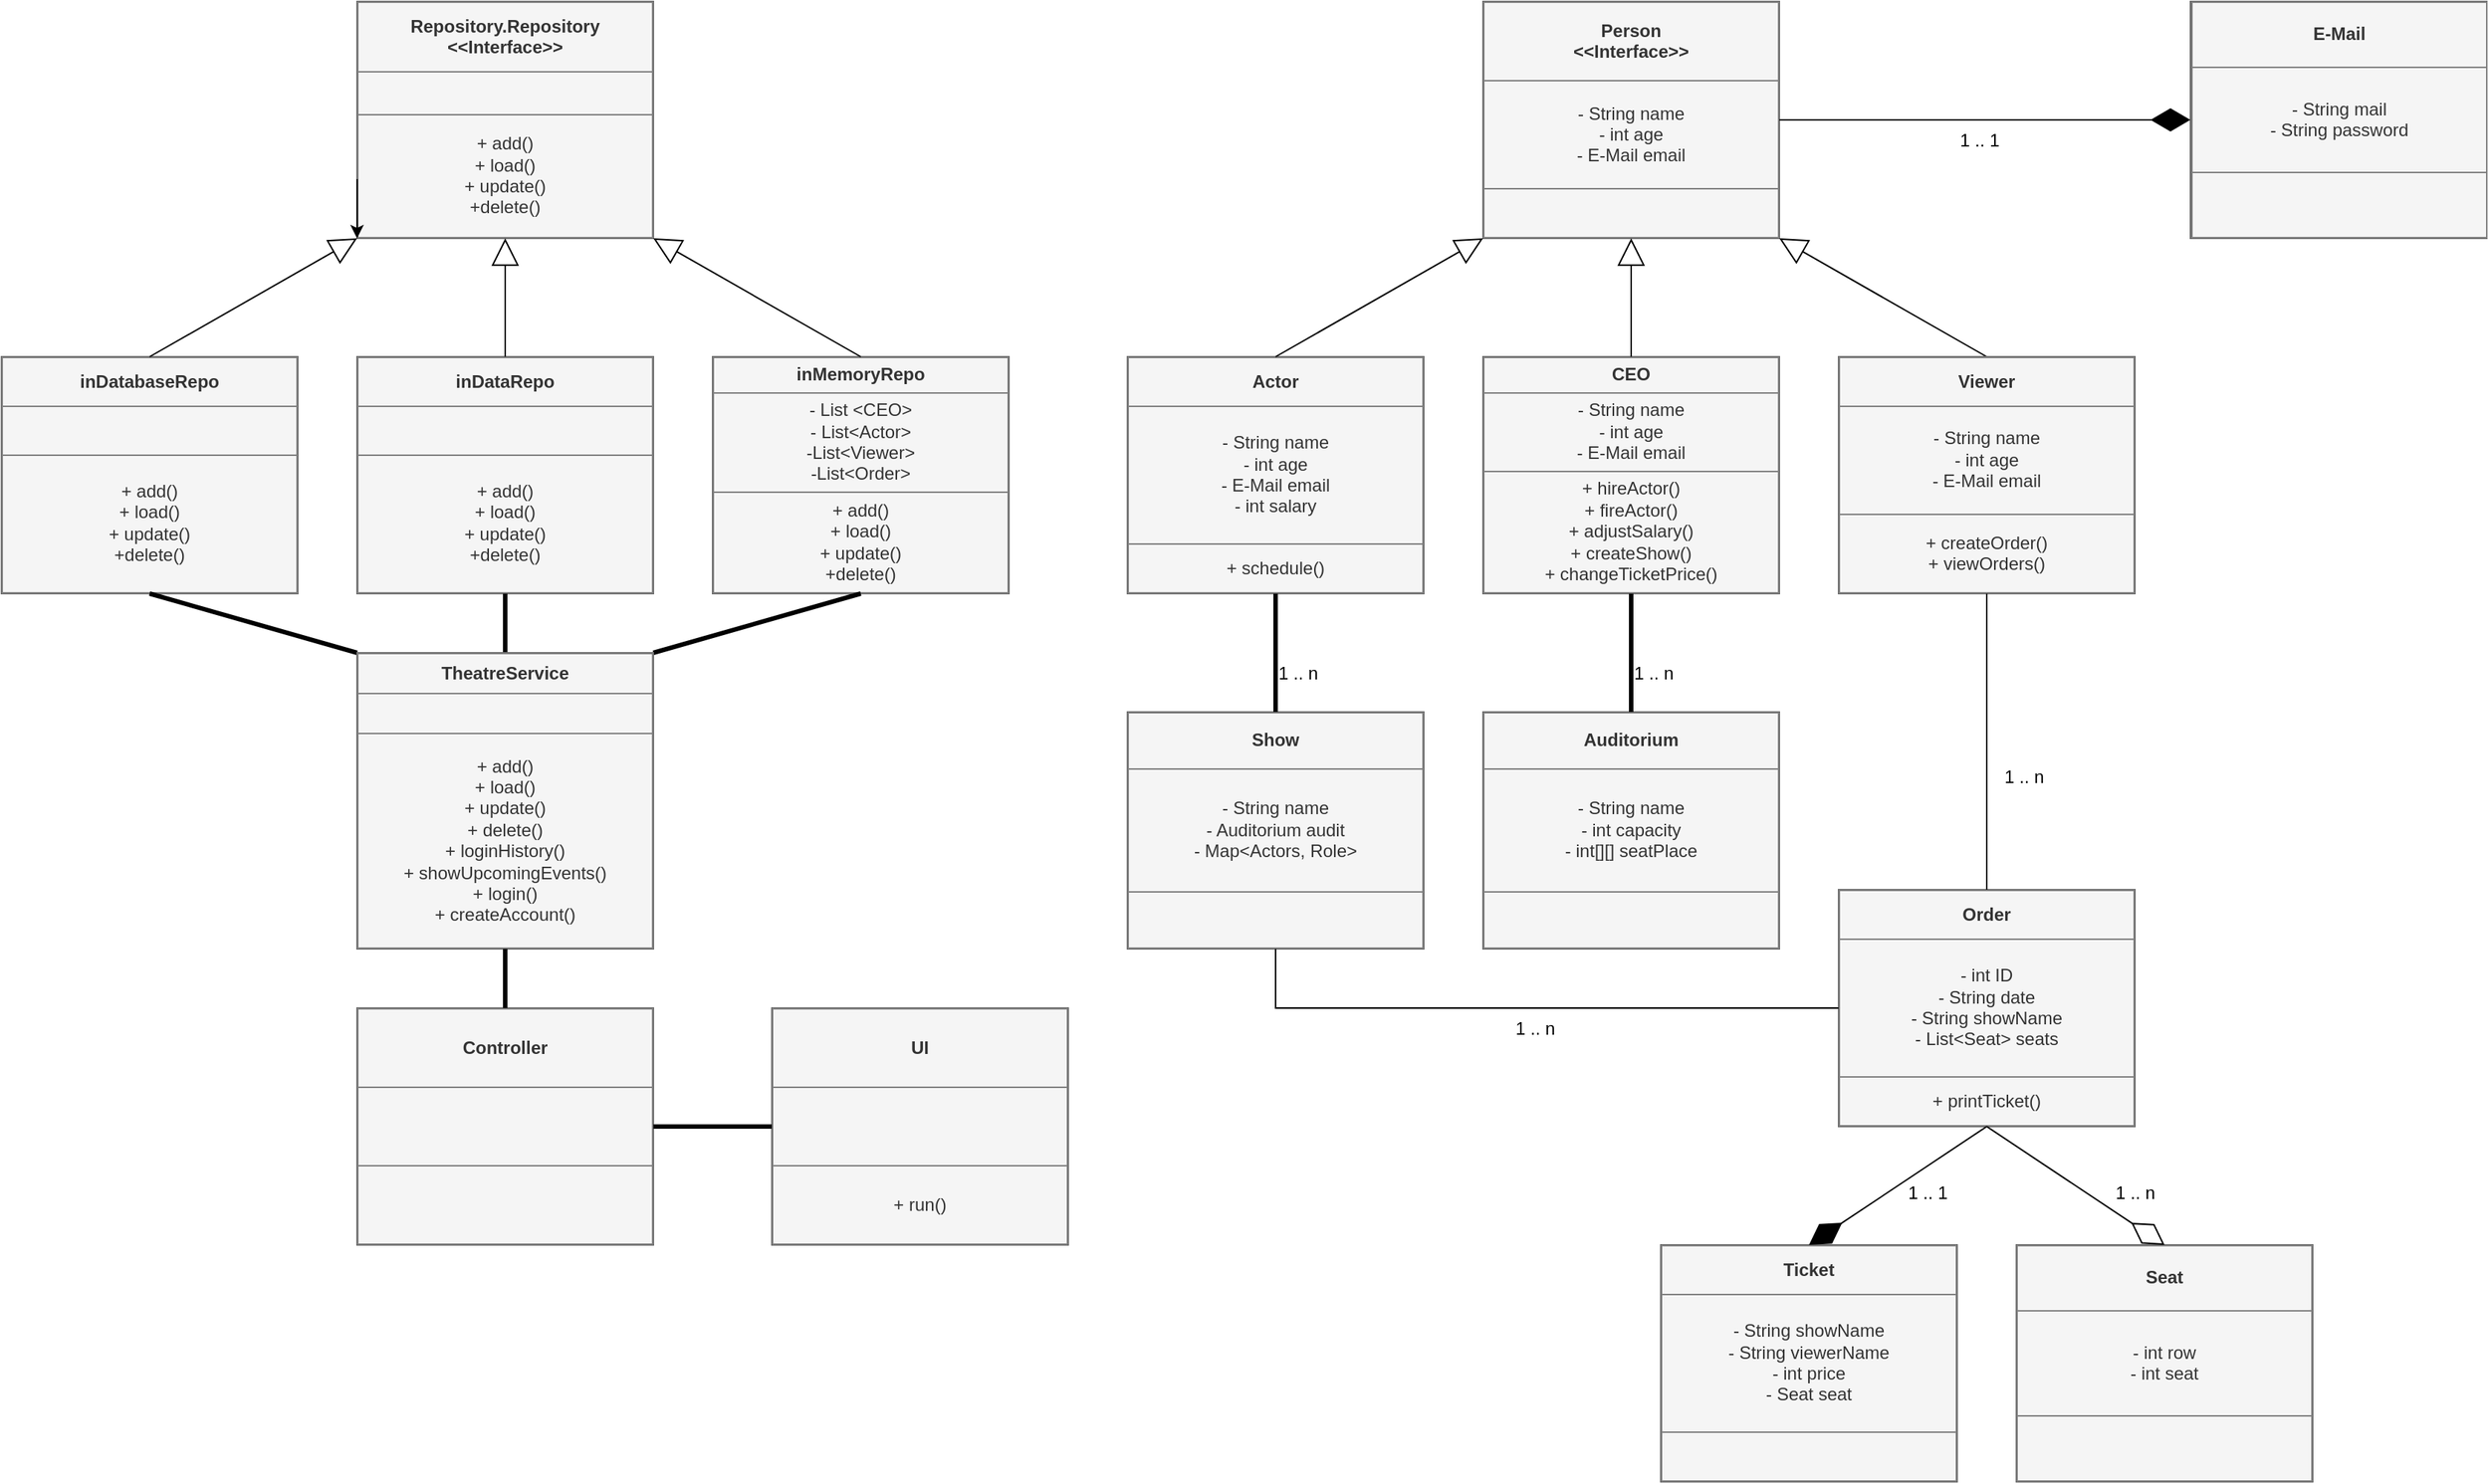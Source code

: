 <mxfile>
    <diagram id="l96RCY0GjHvTQ--PAcMf" name="Page-1">
        <mxGraphModel dx="1973" dy="938" grid="1" gridSize="10" guides="1" tooltips="1" connect="1" arrows="1" fold="1" page="1" pageScale="1" pageWidth="850" pageHeight="1100" math="0" shadow="0">
            <root>
                <mxCell id="0"/>
                <mxCell id="1" parent="0"/>
                <mxCell id="2" value="&lt;table border=&quot;1&quot; width=&quot;100%&quot; height=&quot;100%&quot; cellpadding=&quot;4&quot; style=&quot;width:100%;height:100%;border-collapse:collapse;&quot;&gt;&lt;tbody&gt;&lt;tr&gt;&lt;th align=&quot;center&quot;&gt;Repository.Repository&lt;br&gt;&amp;lt;&amp;lt;Interface&amp;gt;&amp;gt;&lt;/th&gt;&lt;/tr&gt;&lt;tr&gt;&lt;td align=&quot;center&quot;&gt;&lt;br&gt;&lt;/td&gt;&lt;/tr&gt;&lt;tr&gt;&lt;td align=&quot;center&quot;&gt;+ add()&lt;br&gt;+ load()&lt;br&gt;+ update()&lt;br&gt;+delete()&lt;/td&gt;&lt;/tr&gt;&lt;/tbody&gt;&lt;/table&gt;" style="text;html=1;whiteSpace=wrap;strokeColor=#666666;fillColor=#f5f5f5;overflow=fill;fontColor=#333333;fillStyle=auto;" parent="1" vertex="1">
                    <mxGeometry x="280" y="40" width="200" height="160" as="geometry"/>
                </mxCell>
                <mxCell id="16" value="&lt;table border=&quot;1&quot; width=&quot;100%&quot; height=&quot;100%&quot; cellpadding=&quot;4&quot; style=&quot;width:100%;height:100%;border-collapse:collapse;&quot;&gt;&lt;tbody&gt;&lt;tr&gt;&lt;th align=&quot;center&quot;&gt;inMemoryRepo&lt;/th&gt;&lt;/tr&gt;&lt;tr&gt;&lt;td align=&quot;center&quot;&gt;- List &amp;lt;CEO&amp;gt;&lt;br&gt;- List&amp;lt;Actor&amp;gt;&lt;br&gt;-List&amp;lt;Viewer&amp;gt;&lt;br&gt;-List&amp;lt;Order&amp;gt;&lt;/td&gt;&lt;/tr&gt;&lt;tr&gt;&lt;td align=&quot;center&quot;&gt;+ add()&lt;br&gt;+ load()&lt;br&gt;+ update()&lt;br&gt;+delete()&lt;br&gt;&lt;/td&gt;&lt;/tr&gt;&lt;/tbody&gt;&lt;/table&gt;" style="text;html=1;whiteSpace=wrap;strokeColor=#666666;fillColor=#f5f5f5;overflow=fill;fillStyle=auto;fontColor=#333333;" parent="1" vertex="1">
                    <mxGeometry x="520" y="280" width="200" height="160" as="geometry"/>
                </mxCell>
                <mxCell id="17" value="&lt;table border=&quot;1&quot; width=&quot;100%&quot; height=&quot;100%&quot; cellpadding=&quot;4&quot; style=&quot;width:100%;height:100%;border-collapse:collapse;&quot;&gt;&lt;tbody&gt;&lt;tr&gt;&lt;th align=&quot;center&quot;&gt;inDataRepo&lt;/th&gt;&lt;/tr&gt;&lt;tr&gt;&lt;td align=&quot;center&quot;&gt;&lt;br&gt;&lt;/td&gt;&lt;/tr&gt;&lt;tr&gt;&lt;td align=&quot;center&quot;&gt;+ add()&lt;br&gt;+ load()&lt;br&gt;+ update()&lt;br&gt;+delete()&lt;br&gt;&lt;/td&gt;&lt;/tr&gt;&lt;/tbody&gt;&lt;/table&gt;" style="text;html=1;whiteSpace=wrap;strokeColor=#666666;fillColor=#f5f5f5;overflow=fill;fillStyle=auto;fontColor=#333333;" parent="1" vertex="1">
                    <mxGeometry x="280" y="280" width="200" height="160" as="geometry"/>
                </mxCell>
                <mxCell id="18" value="&lt;table border=&quot;1&quot; width=&quot;100%&quot; height=&quot;100%&quot; cellpadding=&quot;4&quot; style=&quot;width:100%;height:100%;border-collapse:collapse;&quot;&gt;&lt;tbody&gt;&lt;tr&gt;&lt;th align=&quot;center&quot;&gt;inDatabaseRepo&lt;br&gt;&lt;/th&gt;&lt;/tr&gt;&lt;tr&gt;&lt;td align=&quot;center&quot;&gt;&lt;br&gt;&lt;/td&gt;&lt;/tr&gt;&lt;tr&gt;&lt;td align=&quot;center&quot;&gt;+ add()&lt;br&gt;+ load()&lt;br&gt;+ update()&lt;br&gt;+delete()&lt;br&gt;&lt;/td&gt;&lt;/tr&gt;&lt;/tbody&gt;&lt;/table&gt;" style="text;html=1;whiteSpace=wrap;strokeColor=#666666;fillColor=#f5f5f5;overflow=fill;fillStyle=auto;fontColor=#333333;" parent="1" vertex="1">
                    <mxGeometry x="40" y="280" width="200" height="160" as="geometry"/>
                </mxCell>
                <mxCell id="23" style="edgeStyle=none;html=1;exitX=0;exitY=0.75;exitDx=0;exitDy=0;entryX=0;entryY=1;entryDx=0;entryDy=0;" parent="1" source="2" target="2" edge="1">
                    <mxGeometry relative="1" as="geometry"/>
                </mxCell>
                <mxCell id="24" value="&lt;table border=&quot;1&quot; width=&quot;100%&quot; height=&quot;100%&quot; cellpadding=&quot;4&quot; style=&quot;width:100%;height:100%;border-collapse:collapse;&quot;&gt;&lt;tbody&gt;&lt;tr&gt;&lt;th align=&quot;center&quot;&gt;Controller&lt;/th&gt;&lt;/tr&gt;&lt;tr&gt;&lt;td align=&quot;center&quot;&gt;&lt;br&gt;&lt;/td&gt;&lt;/tr&gt;&lt;tr&gt;&lt;td align=&quot;center&quot;&gt;&lt;br&gt;&lt;/td&gt;&lt;/tr&gt;&lt;/tbody&gt;&lt;/table&gt;" style="text;html=1;whiteSpace=wrap;strokeColor=#666666;fillColor=#f5f5f5;overflow=fill;fillStyle=auto;fontColor=#333333;" parent="1" vertex="1">
                    <mxGeometry x="280" y="720" width="200" height="160" as="geometry"/>
                </mxCell>
                <mxCell id="25" value="&lt;table border=&quot;1&quot; width=&quot;100%&quot; height=&quot;100%&quot; cellpadding=&quot;4&quot; style=&quot;width:100%;height:100%;border-collapse:collapse;&quot;&gt;&lt;tbody&gt;&lt;tr&gt;&lt;th align=&quot;center&quot;&gt;Actor&lt;/th&gt;&lt;/tr&gt;&lt;tr&gt;&lt;td align=&quot;center&quot;&gt;- String name&lt;br&gt;- int age&lt;br&gt;- E-Mail email&lt;br&gt;- int salary&lt;/td&gt;&lt;/tr&gt;&lt;tr&gt;&lt;td align=&quot;center&quot;&gt;+ schedule()&lt;br&gt;&lt;/td&gt;&lt;/tr&gt;&lt;/tbody&gt;&lt;/table&gt;" style="text;html=1;whiteSpace=wrap;strokeColor=#666666;fillColor=#f5f5f5;overflow=fill;fillStyle=auto;fontColor=#333333;" parent="1" vertex="1">
                    <mxGeometry x="800" y="280" width="200" height="160" as="geometry"/>
                </mxCell>
                <mxCell id="32" value="&lt;table border=&quot;1&quot; width=&quot;100%&quot; height=&quot;100%&quot; cellpadding=&quot;4&quot; style=&quot;width:100%;height:100%;border-collapse:collapse;&quot;&gt;&lt;tbody&gt;&lt;tr&gt;&lt;th align=&quot;center&quot;&gt;Ticket&lt;br&gt;&lt;/th&gt;&lt;/tr&gt;&lt;tr&gt;&lt;td align=&quot;center&quot;&gt;- String showName&lt;br&gt;- String viewerName&lt;br&gt;- int price&lt;br&gt;- Seat seat&lt;br&gt;&lt;/td&gt;&lt;/tr&gt;&lt;tr&gt;&lt;td align=&quot;center&quot;&gt;&lt;br&gt;&lt;/td&gt;&lt;/tr&gt;&lt;/tbody&gt;&lt;/table&gt;" style="text;html=1;whiteSpace=wrap;strokeColor=#666666;fillColor=#f5f5f5;overflow=fill;fillStyle=auto;fontColor=#333333;" parent="1" vertex="1">
                    <mxGeometry x="1160" y="880" width="200" height="160" as="geometry"/>
                </mxCell>
                <mxCell id="33" value="&lt;table border=&quot;1&quot; width=&quot;100%&quot; height=&quot;100%&quot; cellpadding=&quot;4&quot; style=&quot;width:100%;height:100%;border-collapse:collapse;&quot;&gt;&lt;tbody&gt;&lt;tr&gt;&lt;th align=&quot;center&quot;&gt;Auditorium&lt;br&gt;&lt;/th&gt;&lt;/tr&gt;&lt;tr&gt;&lt;td align=&quot;center&quot;&gt;- String name&lt;br&gt;- int capacity&lt;br&gt;- int[][] seatPlace&lt;/td&gt;&lt;/tr&gt;&lt;tr&gt;&lt;td align=&quot;center&quot;&gt;&lt;br&gt;&lt;/td&gt;&lt;/tr&gt;&lt;/tbody&gt;&lt;/table&gt;" style="text;html=1;whiteSpace=wrap;strokeColor=#666666;fillColor=#f5f5f5;overflow=fill;fillStyle=auto;fontColor=#333333;" parent="1" vertex="1">
                    <mxGeometry x="1040" y="520" width="200" height="160" as="geometry"/>
                </mxCell>
                <mxCell id="34" value="&lt;table border=&quot;1&quot; width=&quot;100%&quot; height=&quot;100%&quot; cellpadding=&quot;4&quot; style=&quot;width:100%;height:100%;border-collapse:collapse;&quot;&gt;&lt;tbody&gt;&lt;tr&gt;&lt;th align=&quot;center&quot;&gt;UI&lt;br&gt;&lt;/th&gt;&lt;/tr&gt;&lt;tr&gt;&lt;td align=&quot;center&quot;&gt;&lt;br&gt;&lt;/td&gt;&lt;/tr&gt;&lt;tr&gt;&lt;td align=&quot;center&quot;&gt;+ run()&lt;/td&gt;&lt;/tr&gt;&lt;/tbody&gt;&lt;/table&gt;" style="text;html=1;whiteSpace=wrap;strokeColor=#666666;fillColor=#f5f5f5;overflow=fill;fillStyle=auto;fontColor=#333333;" parent="1" vertex="1">
                    <mxGeometry x="560" y="720" width="200" height="160" as="geometry"/>
                </mxCell>
                <mxCell id="37" value="&lt;table border=&quot;1&quot; width=&quot;100%&quot; height=&quot;100%&quot; cellpadding=&quot;4&quot; style=&quot;width:100%;height:100%;border-collapse:collapse;&quot;&gt;&lt;tbody&gt;&lt;tr&gt;&lt;th align=&quot;center&quot;&gt;Order&lt;/th&gt;&lt;/tr&gt;&lt;tr&gt;&lt;td align=&quot;center&quot;&gt;- int ID&lt;br&gt;- String date&lt;br&gt;- String showName&lt;br&gt;- List&amp;lt;Seat&amp;gt; seats&lt;br&gt;&lt;/td&gt;&lt;/tr&gt;&lt;tr&gt;&lt;td align=&quot;center&quot;&gt;+ printTicket()&lt;/td&gt;&lt;/tr&gt;&lt;/tbody&gt;&lt;/table&gt;" style="text;html=1;whiteSpace=wrap;strokeColor=#666666;fillColor=#f5f5f5;overflow=fill;fillStyle=auto;fontColor=#333333;" parent="1" vertex="1">
                    <mxGeometry x="1280" y="640" width="200" height="160" as="geometry"/>
                </mxCell>
                <mxCell id="38" value="&lt;table border=&quot;1&quot; width=&quot;100%&quot; height=&quot;100%&quot; cellpadding=&quot;4&quot; style=&quot;width:100%;height:100%;border-collapse:collapse;&quot;&gt;&lt;tbody&gt;&lt;tr&gt;&lt;th align=&quot;center&quot;&gt;CEO&lt;/th&gt;&lt;/tr&gt;&lt;tr&gt;&lt;td align=&quot;center&quot;&gt;- String name&lt;br&gt;- int age&lt;br&gt;- E-Mail email&lt;br&gt;&lt;/td&gt;&lt;/tr&gt;&lt;tr&gt;&lt;td align=&quot;center&quot;&gt;+ hireActor()&lt;br&gt;+ fireActor()&lt;br&gt;+ adjustSalary()&lt;br&gt;+ createShow()&lt;br&gt;+ changeTicketPrice()&lt;br&gt;&lt;/td&gt;&lt;/tr&gt;&lt;/tbody&gt;&lt;/table&gt;" style="text;html=1;whiteSpace=wrap;strokeColor=#666666;fillColor=#f5f5f5;overflow=fill;fillStyle=auto;fontColor=#333333;" parent="1" vertex="1">
                    <mxGeometry x="1040" y="280" width="200" height="160" as="geometry"/>
                </mxCell>
                <mxCell id="39" value="&lt;table border=&quot;1&quot; width=&quot;100%&quot; height=&quot;100%&quot; cellpadding=&quot;4&quot; style=&quot;width:100%;height:100%;border-collapse:collapse;&quot;&gt;&lt;tbody&gt;&lt;tr&gt;&lt;th align=&quot;center&quot;&gt;E-Mail&lt;/th&gt;&lt;/tr&gt;&lt;tr&gt;&lt;td align=&quot;center&quot;&gt;- String mail&lt;br&gt;- String password&lt;br&gt;&lt;/td&gt;&lt;/tr&gt;&lt;tr&gt;&lt;td align=&quot;center&quot;&gt;&lt;br&gt;&lt;/td&gt;&lt;/tr&gt;&lt;/tbody&gt;&lt;/table&gt;" style="text;html=1;whiteSpace=wrap;strokeColor=#666666;fillColor=#f5f5f5;overflow=fill;fillStyle=auto;fontColor=#333333;" parent="1" vertex="1">
                    <mxGeometry x="1517.5" y="40" width="200" height="160" as="geometry"/>
                </mxCell>
                <mxCell id="41" value="&lt;table border=&quot;1&quot; width=&quot;100%&quot; height=&quot;100%&quot; cellpadding=&quot;4&quot; style=&quot;width:100%;height:100%;border-collapse:collapse;&quot;&gt;&lt;tbody&gt;&lt;tr&gt;&lt;th align=&quot;center&quot;&gt;Person&lt;br&gt;&amp;lt;&amp;lt;Interface&amp;gt;&amp;gt;&lt;/th&gt;&lt;/tr&gt;&lt;tr&gt;&lt;td align=&quot;center&quot;&gt;- String name&lt;br&gt;- int age&lt;br&gt;- E-Mail email&lt;br&gt;&lt;/td&gt;&lt;/tr&gt;&lt;tr&gt;&lt;td align=&quot;center&quot;&gt;&lt;br&gt;&lt;/td&gt;&lt;/tr&gt;&lt;/tbody&gt;&lt;/table&gt;" style="text;html=1;whiteSpace=wrap;strokeColor=#666666;fillColor=#f5f5f5;overflow=fill;fillStyle=auto;fontColor=#333333;" parent="1" vertex="1">
                    <mxGeometry x="1040" y="40" width="200" height="160" as="geometry"/>
                </mxCell>
                <mxCell id="47" value="&lt;table border=&quot;1&quot; width=&quot;100%&quot; height=&quot;100%&quot; cellpadding=&quot;4&quot; style=&quot;width:100%;height:100%;border-collapse:collapse;&quot;&gt;&lt;tbody&gt;&lt;tr&gt;&lt;th align=&quot;center&quot;&gt;Seat&lt;/th&gt;&lt;/tr&gt;&lt;tr&gt;&lt;td align=&quot;center&quot;&gt;- int row&lt;br&gt;- int seat&lt;/td&gt;&lt;/tr&gt;&lt;tr&gt;&lt;td align=&quot;center&quot;&gt;&lt;br&gt;&lt;/td&gt;&lt;/tr&gt;&lt;/tbody&gt;&lt;/table&gt;" style="text;html=1;whiteSpace=wrap;strokeColor=#666666;fillColor=#f5f5f5;overflow=fill;fillStyle=auto;fontColor=#333333;" parent="1" vertex="1">
                    <mxGeometry x="1400" y="880" width="200" height="160" as="geometry"/>
                </mxCell>
                <mxCell id="64" value="" style="endArrow=diamondThin;endFill=1;endSize=24;html=1;exitX=1;exitY=0.5;exitDx=0;exitDy=0;entryX=0;entryY=0.5;entryDx=0;entryDy=0;" parent="1" source="41" target="39" edge="1">
                    <mxGeometry width="160" relative="1" as="geometry">
                        <mxPoint x="1300" y="119.41" as="sourcePoint"/>
                        <mxPoint x="1470" y="119" as="targetPoint"/>
                    </mxGeometry>
                </mxCell>
                <mxCell id="66" value="" style="endArrow=block;endSize=16;endFill=0;html=1;exitX=0.5;exitY=0;exitDx=0;exitDy=0;entryX=0;entryY=1;entryDx=0;entryDy=0;" parent="1" source="25" target="41" edge="1">
                    <mxGeometry width="160" relative="1" as="geometry">
                        <mxPoint x="1210" y="320" as="sourcePoint"/>
                        <mxPoint x="1370" y="320" as="targetPoint"/>
                    </mxGeometry>
                </mxCell>
                <mxCell id="67" value="" style="endArrow=block;endSize=16;endFill=0;html=1;exitX=0.5;exitY=0;exitDx=0;exitDy=0;entryX=1;entryY=1;entryDx=0;entryDy=0;" parent="1" source="26" target="41" edge="1">
                    <mxGeometry width="160" relative="1" as="geometry">
                        <mxPoint x="1127.5" y="250" as="sourcePoint"/>
                        <mxPoint x="1222.5" y="170" as="targetPoint"/>
                    </mxGeometry>
                </mxCell>
                <mxCell id="68" value="" style="endArrow=block;endSize=16;endFill=0;html=1;exitX=0.5;exitY=0;exitDx=0;exitDy=0;entryX=0.5;entryY=1;entryDx=0;entryDy=0;" parent="1" source="38" target="41" edge="1">
                    <mxGeometry width="160" relative="1" as="geometry">
                        <mxPoint x="1240" y="240" as="sourcePoint"/>
                        <mxPoint x="1335" y="160" as="targetPoint"/>
                    </mxGeometry>
                </mxCell>
                <mxCell id="26" value="&lt;table border=&quot;1&quot; width=&quot;100%&quot; height=&quot;100%&quot; cellpadding=&quot;4&quot; style=&quot;width:100%;height:100%;border-collapse:collapse;&quot;&gt;&lt;tbody&gt;&lt;tr&gt;&lt;th align=&quot;center&quot;&gt;Viewer&lt;/th&gt;&lt;/tr&gt;&lt;tr&gt;&lt;td align=&quot;center&quot;&gt;- String name&lt;br&gt;- int age&lt;br&gt;- E-Mail email&lt;br&gt;&lt;/td&gt;&lt;/tr&gt;&lt;tr&gt;&lt;td align=&quot;center&quot;&gt;+ createOrder()&lt;br&gt;+ viewOrders()&lt;br&gt;&lt;/td&gt;&lt;/tr&gt;&lt;/tbody&gt;&lt;/table&gt;" style="text;html=1;whiteSpace=wrap;strokeColor=#666666;fillColor=#f5f5f5;overflow=fill;fillStyle=auto;fontColor=#333333;" parent="1" vertex="1">
                    <mxGeometry x="1280" y="280" width="200" height="160" as="geometry"/>
                </mxCell>
                <mxCell id="79" value="" style="endArrow=none;startArrow=none;endFill=0;startFill=0;endSize=8;html=1;verticalAlign=bottom;labelBackgroundColor=none;strokeWidth=3;exitX=0.5;exitY=0;exitDx=0;exitDy=0;entryX=0.5;entryY=1;entryDx=0;entryDy=0;" parent="1" source="33" target="38" edge="1">
                    <mxGeometry width="160" relative="1" as="geometry">
                        <mxPoint x="1260" y="560" as="sourcePoint"/>
                        <mxPoint x="1420" y="560" as="targetPoint"/>
                    </mxGeometry>
                </mxCell>
                <mxCell id="81" value="" style="endArrow=diamondThin;endFill=1;endSize=24;html=1;exitX=0.5;exitY=1;exitDx=0;exitDy=0;entryX=0.5;entryY=0;entryDx=0;entryDy=0;" parent="1" source="37" target="32" edge="1">
                    <mxGeometry width="160" relative="1" as="geometry">
                        <mxPoint x="1260" y="870" as="sourcePoint"/>
                        <mxPoint x="1420" y="870" as="targetPoint"/>
                    </mxGeometry>
                </mxCell>
                <mxCell id="82" value="" style="endArrow=diamondThin;endFill=0;endSize=24;html=1;exitX=0.5;exitY=1;exitDx=0;exitDy=0;entryX=0.5;entryY=0;entryDx=0;entryDy=0;" parent="1" source="37" target="47" edge="1">
                    <mxGeometry width="160" relative="1" as="geometry">
                        <mxPoint x="1260" y="870" as="sourcePoint"/>
                        <mxPoint x="1420" y="870" as="targetPoint"/>
                    </mxGeometry>
                </mxCell>
                <mxCell id="84" value="" style="endArrow=block;endSize=16;endFill=0;html=1;exitX=0.5;exitY=0;exitDx=0;exitDy=0;entryX=0;entryY=1;entryDx=0;entryDy=0;" parent="1" source="18" target="2" edge="1">
                    <mxGeometry width="160" relative="1" as="geometry">
                        <mxPoint x="240" y="220" as="sourcePoint"/>
                        <mxPoint x="375" y="100" as="targetPoint"/>
                    </mxGeometry>
                </mxCell>
                <mxCell id="85" value="" style="endArrow=block;endSize=16;endFill=0;html=1;exitX=0.5;exitY=0;exitDx=0;exitDy=0;entryX=1;entryY=1;entryDx=0;entryDy=0;" parent="1" source="16" target="2" edge="1">
                    <mxGeometry width="160" relative="1" as="geometry">
                        <mxPoint x="150" y="290" as="sourcePoint"/>
                        <mxPoint x="290" y="210" as="targetPoint"/>
                    </mxGeometry>
                </mxCell>
                <mxCell id="86" value="" style="endArrow=block;endSize=16;endFill=0;html=1;exitX=0.5;exitY=0;exitDx=0;exitDy=0;entryX=0.5;entryY=1;entryDx=0;entryDy=0;" parent="1" source="17" target="2" edge="1">
                    <mxGeometry width="160" relative="1" as="geometry">
                        <mxPoint x="160" y="300" as="sourcePoint"/>
                        <mxPoint x="300" y="220" as="targetPoint"/>
                    </mxGeometry>
                </mxCell>
                <mxCell id="87" value="" style="endArrow=none;startArrow=none;endFill=0;startFill=0;endSize=8;html=1;verticalAlign=bottom;labelBackgroundColor=none;strokeWidth=3;exitX=0.5;exitY=1;exitDx=0;exitDy=0;entryX=0;entryY=0;entryDx=0;entryDy=0;" parent="1" source="18" target="91" edge="1">
                    <mxGeometry width="160" relative="1" as="geometry">
                        <mxPoint x="300" y="550" as="sourcePoint"/>
                        <mxPoint x="460" y="550" as="targetPoint"/>
                    </mxGeometry>
                </mxCell>
                <mxCell id="89" value="" style="endArrow=none;startArrow=none;endFill=0;startFill=0;endSize=8;html=1;verticalAlign=bottom;labelBackgroundColor=none;strokeWidth=3;exitX=0.5;exitY=1;exitDx=0;exitDy=0;entryX=0.5;entryY=0;entryDx=0;entryDy=0;" parent="1" source="17" target="91" edge="1">
                    <mxGeometry width="160" relative="1" as="geometry">
                        <mxPoint x="300" y="550" as="sourcePoint"/>
                        <mxPoint x="460" y="550" as="targetPoint"/>
                    </mxGeometry>
                </mxCell>
                <mxCell id="90" value="" style="endArrow=none;startArrow=none;endFill=0;startFill=0;endSize=8;html=1;verticalAlign=bottom;labelBackgroundColor=none;strokeWidth=3;exitX=1;exitY=0;exitDx=0;exitDy=0;entryX=0.5;entryY=1;entryDx=0;entryDy=0;" parent="1" source="91" target="16" edge="1">
                    <mxGeometry width="160" relative="1" as="geometry">
                        <mxPoint x="300" y="550" as="sourcePoint"/>
                        <mxPoint x="460" y="550" as="targetPoint"/>
                    </mxGeometry>
                </mxCell>
                <mxCell id="91" value="&lt;table border=&quot;1&quot; width=&quot;100%&quot; height=&quot;100%&quot; cellpadding=&quot;4&quot; style=&quot;width:100%;height:100%;border-collapse:collapse;&quot;&gt;&lt;tbody&gt;&lt;tr&gt;&lt;th align=&quot;center&quot;&gt;TheatreService&lt;/th&gt;&lt;/tr&gt;&lt;tr&gt;&lt;td align=&quot;center&quot;&gt;&lt;br&gt;&lt;/td&gt;&lt;/tr&gt;&lt;tr&gt;&lt;td align=&quot;center&quot;&gt;+ add()&lt;br&gt;+ load()&lt;br&gt;+ update()&lt;br&gt;+ delete()&lt;br&gt;+ loginHistory()&lt;br&gt;+ showUpcomingEvents()&lt;br&gt;+ login()&lt;br&gt;+ createAccount()&lt;br&gt;&lt;/td&gt;&lt;/tr&gt;&lt;/tbody&gt;&lt;/table&gt;" style="text;html=1;whiteSpace=wrap;strokeColor=#666666;fillColor=#f5f5f5;overflow=fill;fillStyle=auto;fontColor=#333333;" vertex="1" parent="1">
                    <mxGeometry x="280" y="480" width="200" height="200" as="geometry"/>
                </mxCell>
                <mxCell id="92" value="" style="endArrow=none;startArrow=none;endFill=0;startFill=0;endSize=8;html=1;verticalAlign=bottom;labelBackgroundColor=none;strokeWidth=3;exitX=0.5;exitY=0;exitDx=0;exitDy=0;entryX=0.5;entryY=1;entryDx=0;entryDy=0;" edge="1" parent="1" source="24" target="91">
                    <mxGeometry width="160" relative="1" as="geometry">
                        <mxPoint x="490" y="490" as="sourcePoint"/>
                        <mxPoint x="630" y="450" as="targetPoint"/>
                    </mxGeometry>
                </mxCell>
                <mxCell id="93" value="" style="endArrow=none;startArrow=none;endFill=0;startFill=0;endSize=8;html=1;verticalAlign=bottom;labelBackgroundColor=none;strokeWidth=3;exitX=1;exitY=0.5;exitDx=0;exitDy=0;entryX=0;entryY=0.5;entryDx=0;entryDy=0;" edge="1" parent="1" source="24" target="34">
                    <mxGeometry width="160" relative="1" as="geometry">
                        <mxPoint x="500" y="500" as="sourcePoint"/>
                        <mxPoint x="640" y="460" as="targetPoint"/>
                    </mxGeometry>
                </mxCell>
                <mxCell id="94" value="&lt;table border=&quot;1&quot; width=&quot;100%&quot; height=&quot;100%&quot; cellpadding=&quot;4&quot; style=&quot;width:100%;height:100%;border-collapse:collapse;&quot;&gt;&lt;tbody&gt;&lt;tr&gt;&lt;th align=&quot;center&quot;&gt;Show&lt;/th&gt;&lt;/tr&gt;&lt;tr&gt;&lt;td align=&quot;center&quot;&gt;- String name&lt;br&gt;- Auditorium audit&lt;br&gt;- Map&amp;lt;Actors, Role&amp;gt;&lt;/td&gt;&lt;/tr&gt;&lt;tr&gt;&lt;td align=&quot;center&quot;&gt;&lt;br&gt;&lt;/td&gt;&lt;/tr&gt;&lt;/tbody&gt;&lt;/table&gt;" style="text;html=1;whiteSpace=wrap;strokeColor=#666666;fillColor=#f5f5f5;overflow=fill;fillStyle=auto;fontColor=#333333;" vertex="1" parent="1">
                    <mxGeometry x="800" y="520" width="200" height="160" as="geometry"/>
                </mxCell>
                <mxCell id="95" value="" style="endArrow=none;startArrow=none;endFill=0;startFill=0;endSize=8;html=1;verticalAlign=bottom;labelBackgroundColor=none;strokeWidth=3;exitX=0.5;exitY=0;exitDx=0;exitDy=0;entryX=0.5;entryY=1;entryDx=0;entryDy=0;" edge="1" parent="1" source="94" target="25">
                    <mxGeometry width="160" relative="1" as="geometry">
                        <mxPoint x="1150" y="570" as="sourcePoint"/>
                        <mxPoint x="1150" y="490.0" as="targetPoint"/>
                    </mxGeometry>
                </mxCell>
                <mxCell id="98" value="" style="endArrow=none;html=1;rounded=0;align=center;verticalAlign=top;endFill=0;labelBackgroundColor=none;entryX=0;entryY=0.5;entryDx=0;entryDy=0;exitX=0.5;exitY=1;exitDx=0;exitDy=0;" edge="1" parent="1" source="94" target="37">
                    <mxGeometry relative="1" as="geometry">
                        <mxPoint x="990" y="759.62" as="sourcePoint"/>
                        <mxPoint x="1150" y="759.62" as="targetPoint"/>
                        <Array as="points">
                            <mxPoint x="900" y="720"/>
                        </Array>
                    </mxGeometry>
                </mxCell>
                <mxCell id="100" value="1 .. n" style="resizable=0;html=1;align=left;verticalAlign=top;labelBackgroundColor=none;" connectable="0" vertex="1" parent="98">
                    <mxGeometry x="-1" relative="1" as="geometry">
                        <mxPoint x="160" y="40" as="offset"/>
                    </mxGeometry>
                </mxCell>
                <mxCell id="102" value="" style="endArrow=none;html=1;rounded=0;align=center;verticalAlign=top;endFill=0;labelBackgroundColor=none;entryX=0.5;entryY=1;entryDx=0;entryDy=0;exitX=0.5;exitY=0;exitDx=0;exitDy=0;" edge="1" parent="1" source="37" target="26">
                    <mxGeometry relative="1" as="geometry">
                        <mxPoint x="1337.5" y="550" as="sourcePoint"/>
                        <mxPoint x="1717.5" y="590" as="targetPoint"/>
                    </mxGeometry>
                </mxCell>
                <mxCell id="103" value="1 .. n" style="resizable=0;html=1;align=left;verticalAlign=top;labelBackgroundColor=none;" connectable="0" vertex="1" parent="102">
                    <mxGeometry x="-1" relative="1" as="geometry">
                        <mxPoint x="10" y="-90" as="offset"/>
                    </mxGeometry>
                </mxCell>
                <mxCell id="104" value="1 .. 1" style="resizable=0;html=1;align=left;verticalAlign=top;labelBackgroundColor=none;" connectable="0" vertex="1" parent="1">
                    <mxGeometry x="1360" y="120" as="geometry"/>
                </mxCell>
                <mxCell id="105" value="1 .. n" style="resizable=0;html=1;align=left;verticalAlign=top;labelBackgroundColor=none;" connectable="0" vertex="1" parent="1">
                    <mxGeometry x="1140" y="480" as="geometry"/>
                </mxCell>
                <mxCell id="106" value="1&amp;nbsp;.. n" style="resizable=0;html=1;align=left;verticalAlign=top;labelBackgroundColor=none;" connectable="0" vertex="1" parent="1">
                    <mxGeometry x="900" y="480" as="geometry"/>
                </mxCell>
                <mxCell id="107" value="1 .. 1" style="resizable=0;html=1;align=left;verticalAlign=top;labelBackgroundColor=none;" connectable="0" vertex="1" parent="1">
                    <mxGeometry x="1280" y="800" as="geometry">
                        <mxPoint x="45" y="31" as="offset"/>
                    </mxGeometry>
                </mxCell>
                <mxCell id="108" value="1 .. n" style="resizable=0;html=1;align=left;verticalAlign=top;labelBackgroundColor=none;" connectable="0" vertex="1" parent="1">
                    <mxGeometry x="1420" y="800" as="geometry">
                        <mxPoint x="45" y="31" as="offset"/>
                    </mxGeometry>
                </mxCell>
            </root>
        </mxGraphModel>
    </diagram>
</mxfile>